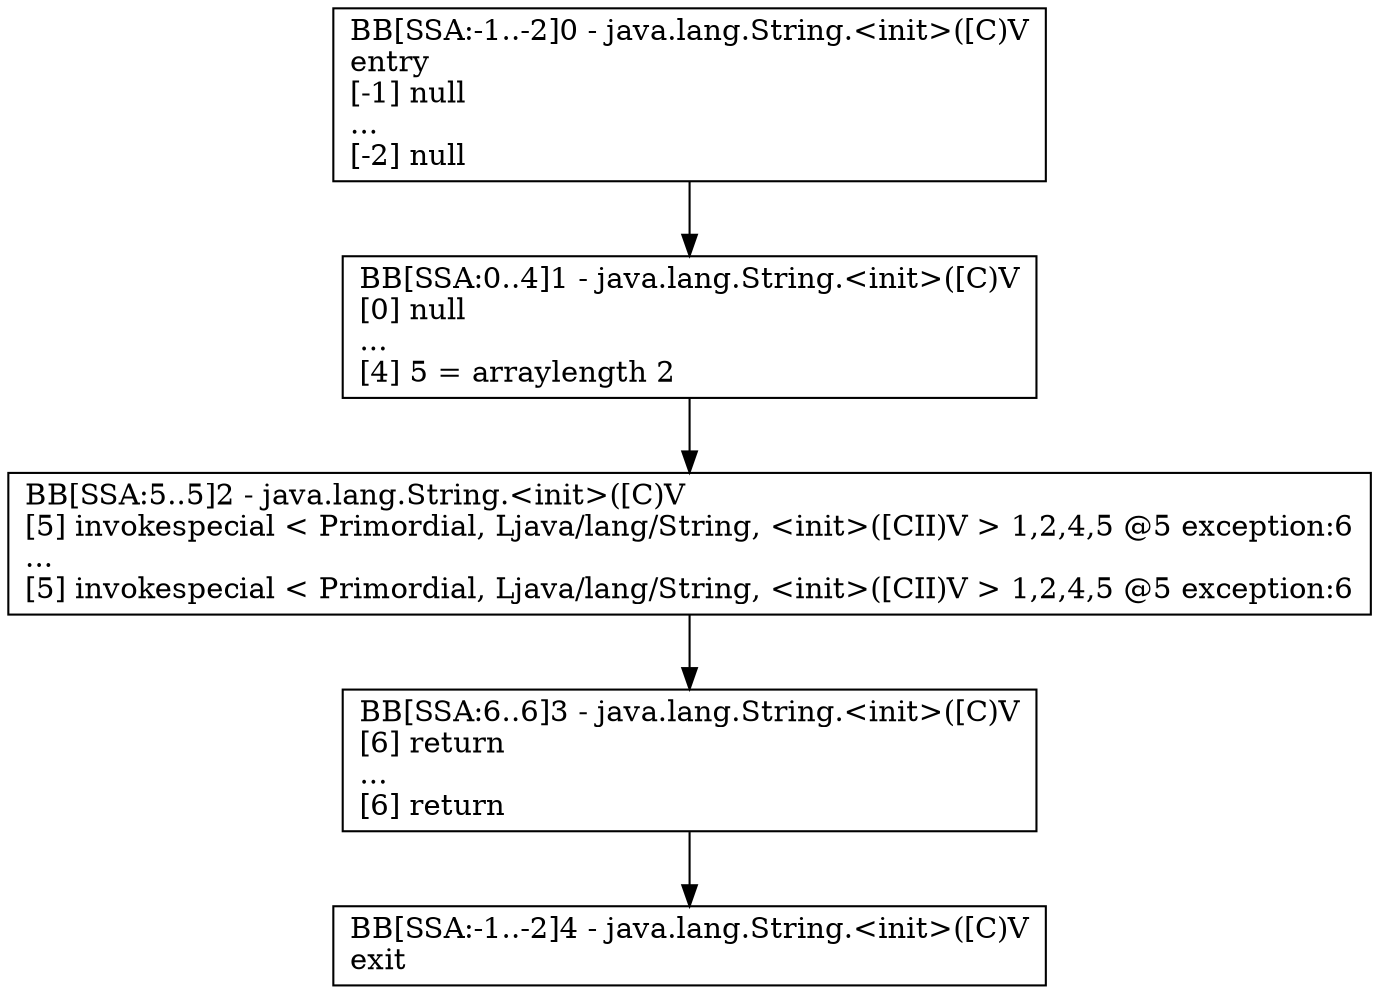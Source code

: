 digraph{
2 [label="BB[SSA:0..4]1 - java.lang.String.<init>([C)V\l[0] null\l...\l[4] 5 = arraylength 2\l", shape=box, color=black]
4 [label="BB[SSA:6..6]3 - java.lang.String.<init>([C)V\l[6] return\l...\l[6] return\l", shape=box, color=black]
1 [label="BB[SSA:-1..-2]0 - java.lang.String.<init>([C)V\lentry\l[-1] null\l...\l[-2] null\l", shape=box, color=black]
3 [label="BB[SSA:5..5]2 - java.lang.String.<init>([C)V\l[5] invokespecial < Primordial, Ljava/lang/String, <init>([CII)V > 1,2,4,5 @5 exception:6\l...\l[5] invokespecial < Primordial, Ljava/lang/String, <init>([CII)V > 1,2,4,5 @5 exception:6\l", shape=box, color=black]
5 [label="BB[SSA:-1..-2]4 - java.lang.String.<init>([C)V\lexit\l", shape=box, color=black]
1 -> 2
2 -> 3
3 -> 4
4 -> 5
}